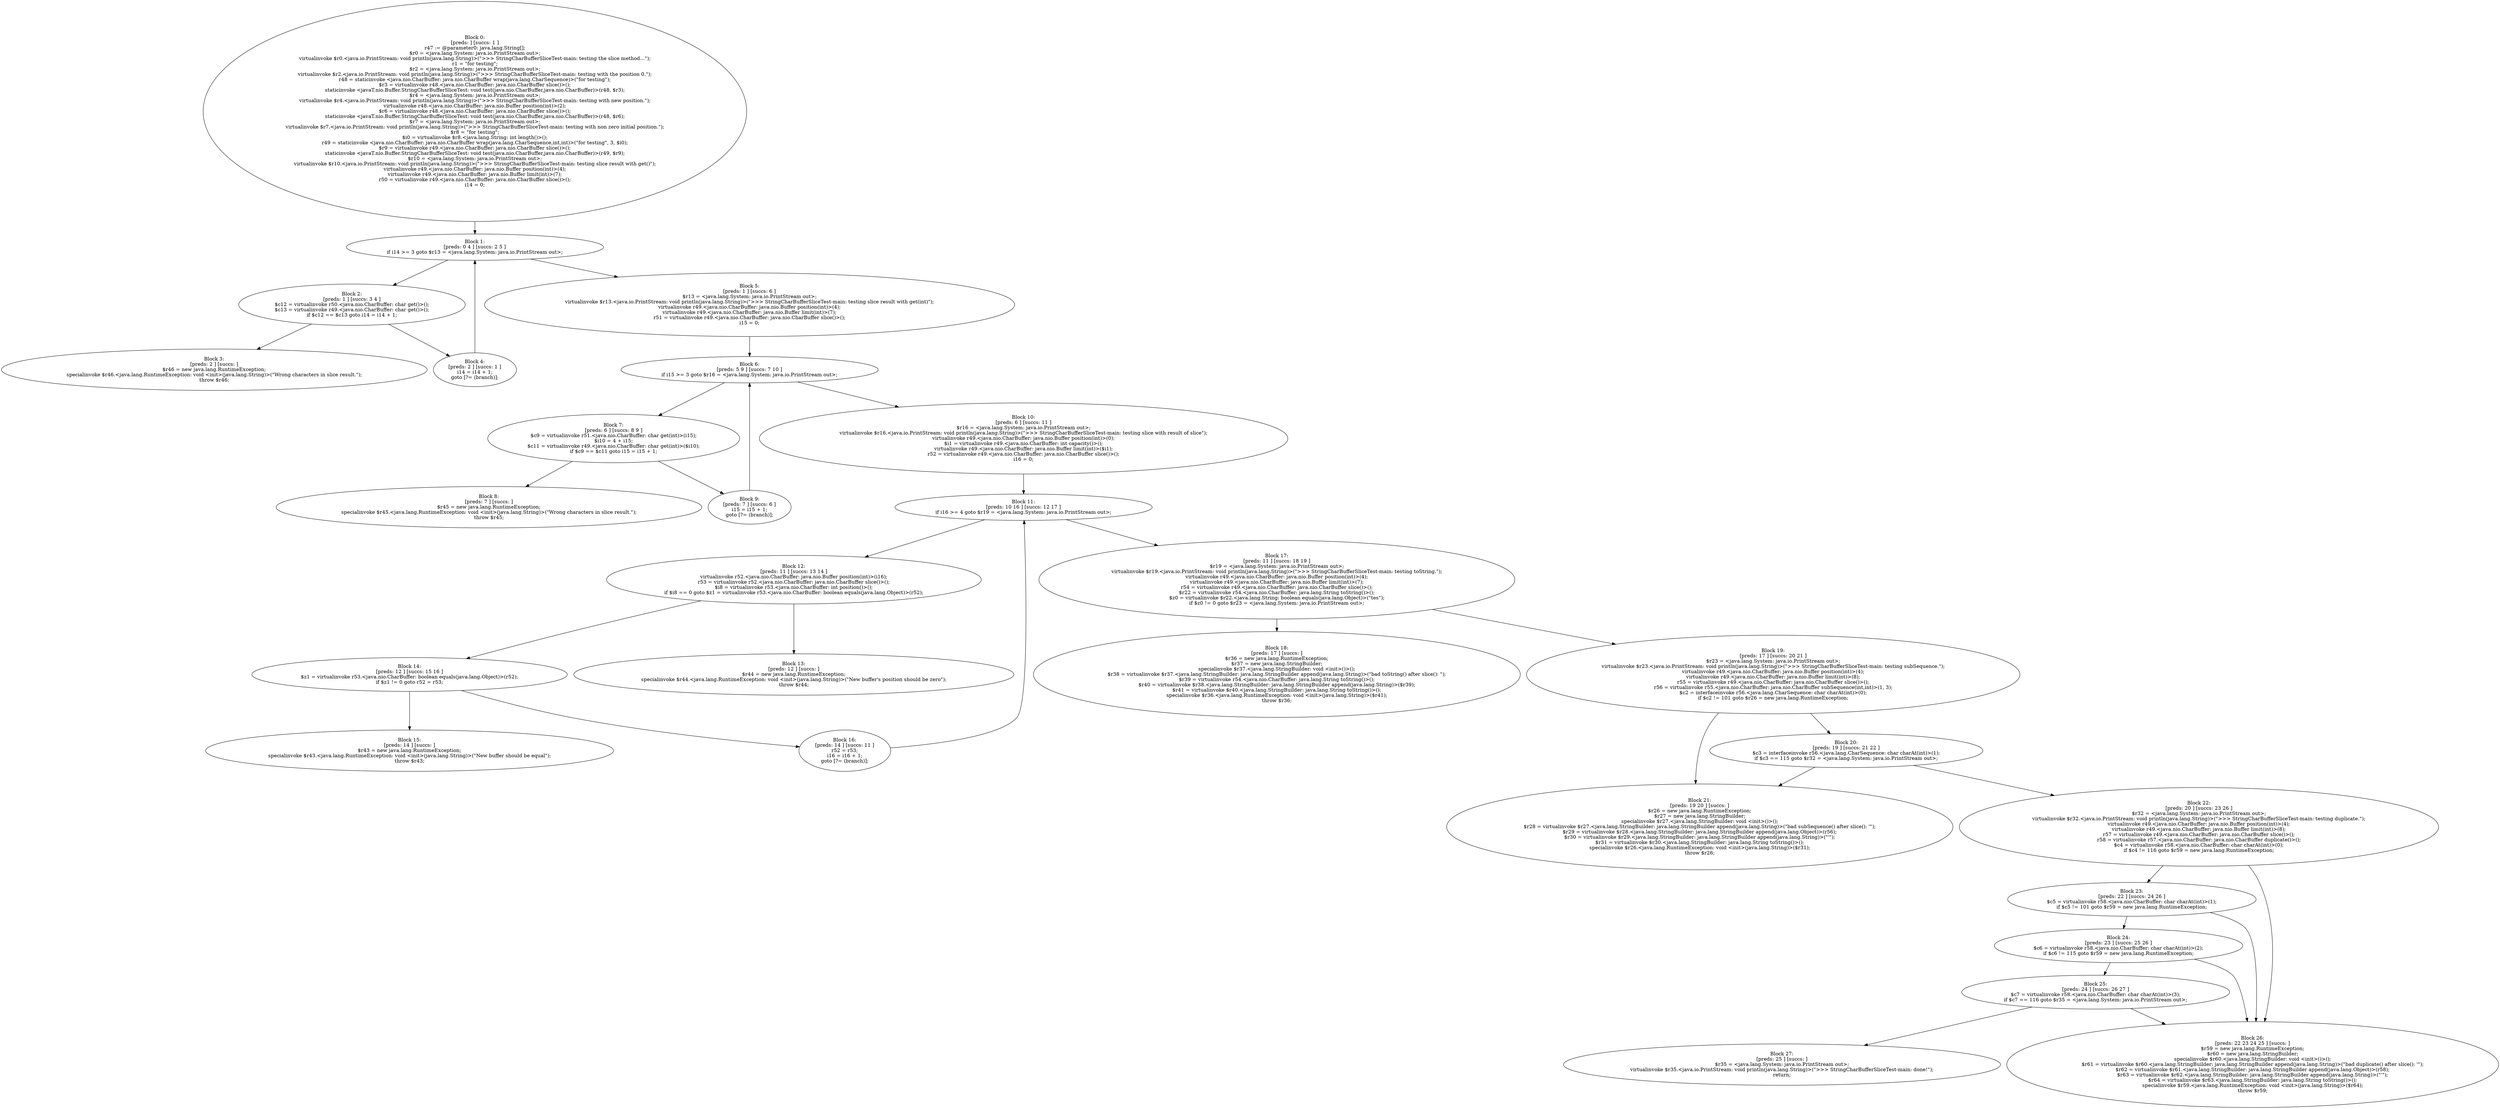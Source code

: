 digraph "unitGraph" {
    "Block 0:
[preds: ] [succs: 1 ]
r47 := @parameter0: java.lang.String[];
$r0 = <java.lang.System: java.io.PrintStream out>;
virtualinvoke $r0.<java.io.PrintStream: void println(java.lang.String)>(\">>> StringCharBufferSliceTest-main: testing the slice method...\");
r1 = \"for testing\";
$r2 = <java.lang.System: java.io.PrintStream out>;
virtualinvoke $r2.<java.io.PrintStream: void println(java.lang.String)>(\">>> StringCharBufferSliceTest-main: testing with the position 0.\");
r48 = staticinvoke <java.nio.CharBuffer: java.nio.CharBuffer wrap(java.lang.CharSequence)>(\"for testing\");
$r3 = virtualinvoke r48.<java.nio.CharBuffer: java.nio.CharBuffer slice()>();
staticinvoke <javaT.nio.Buffer.StringCharBufferSliceTest: void test(java.nio.CharBuffer,java.nio.CharBuffer)>(r48, $r3);
$r4 = <java.lang.System: java.io.PrintStream out>;
virtualinvoke $r4.<java.io.PrintStream: void println(java.lang.String)>(\">>> StringCharBufferSliceTest-main: testing with new position.\");
virtualinvoke r48.<java.nio.CharBuffer: java.nio.Buffer position(int)>(2);
$r6 = virtualinvoke r48.<java.nio.CharBuffer: java.nio.CharBuffer slice()>();
staticinvoke <javaT.nio.Buffer.StringCharBufferSliceTest: void test(java.nio.CharBuffer,java.nio.CharBuffer)>(r48, $r6);
$r7 = <java.lang.System: java.io.PrintStream out>;
virtualinvoke $r7.<java.io.PrintStream: void println(java.lang.String)>(\">>> StringCharBufferSliceTest-main: testing with non zero initial position.\");
$r8 = \"for testing\";
$i0 = virtualinvoke $r8.<java.lang.String: int length()>();
r49 = staticinvoke <java.nio.CharBuffer: java.nio.CharBuffer wrap(java.lang.CharSequence,int,int)>(\"for testing\", 3, $i0);
$r9 = virtualinvoke r49.<java.nio.CharBuffer: java.nio.CharBuffer slice()>();
staticinvoke <javaT.nio.Buffer.StringCharBufferSliceTest: void test(java.nio.CharBuffer,java.nio.CharBuffer)>(r49, $r9);
$r10 = <java.lang.System: java.io.PrintStream out>;
virtualinvoke $r10.<java.io.PrintStream: void println(java.lang.String)>(\">>> StringCharBufferSliceTest-main: testing slice result with get()\");
virtualinvoke r49.<java.nio.CharBuffer: java.nio.Buffer position(int)>(4);
virtualinvoke r49.<java.nio.CharBuffer: java.nio.Buffer limit(int)>(7);
r50 = virtualinvoke r49.<java.nio.CharBuffer: java.nio.CharBuffer slice()>();
i14 = 0;
"
    "Block 1:
[preds: 0 4 ] [succs: 2 5 ]
if i14 >= 3 goto $r13 = <java.lang.System: java.io.PrintStream out>;
"
    "Block 2:
[preds: 1 ] [succs: 3 4 ]
$c12 = virtualinvoke r50.<java.nio.CharBuffer: char get()>();
$c13 = virtualinvoke r49.<java.nio.CharBuffer: char get()>();
if $c12 == $c13 goto i14 = i14 + 1;
"
    "Block 3:
[preds: 2 ] [succs: ]
$r46 = new java.lang.RuntimeException;
specialinvoke $r46.<java.lang.RuntimeException: void <init>(java.lang.String)>(\"Wrong characters in slice result.\");
throw $r46;
"
    "Block 4:
[preds: 2 ] [succs: 1 ]
i14 = i14 + 1;
goto [?= (branch)];
"
    "Block 5:
[preds: 1 ] [succs: 6 ]
$r13 = <java.lang.System: java.io.PrintStream out>;
virtualinvoke $r13.<java.io.PrintStream: void println(java.lang.String)>(\">>> StringCharBufferSliceTest-main: testing slice result with get(int)\");
virtualinvoke r49.<java.nio.CharBuffer: java.nio.Buffer position(int)>(4);
virtualinvoke r49.<java.nio.CharBuffer: java.nio.Buffer limit(int)>(7);
r51 = virtualinvoke r49.<java.nio.CharBuffer: java.nio.CharBuffer slice()>();
i15 = 0;
"
    "Block 6:
[preds: 5 9 ] [succs: 7 10 ]
if i15 >= 3 goto $r16 = <java.lang.System: java.io.PrintStream out>;
"
    "Block 7:
[preds: 6 ] [succs: 8 9 ]
$c9 = virtualinvoke r51.<java.nio.CharBuffer: char get(int)>(i15);
$i10 = 4 + i15;
$c11 = virtualinvoke r49.<java.nio.CharBuffer: char get(int)>($i10);
if $c9 == $c11 goto i15 = i15 + 1;
"
    "Block 8:
[preds: 7 ] [succs: ]
$r45 = new java.lang.RuntimeException;
specialinvoke $r45.<java.lang.RuntimeException: void <init>(java.lang.String)>(\"Wrong characters in slice result.\");
throw $r45;
"
    "Block 9:
[preds: 7 ] [succs: 6 ]
i15 = i15 + 1;
goto [?= (branch)];
"
    "Block 10:
[preds: 6 ] [succs: 11 ]
$r16 = <java.lang.System: java.io.PrintStream out>;
virtualinvoke $r16.<java.io.PrintStream: void println(java.lang.String)>(\">>> StringCharBufferSliceTest-main: testing slice with result of slice\");
virtualinvoke r49.<java.nio.CharBuffer: java.nio.Buffer position(int)>(0);
$i1 = virtualinvoke r49.<java.nio.CharBuffer: int capacity()>();
virtualinvoke r49.<java.nio.CharBuffer: java.nio.Buffer limit(int)>($i1);
r52 = virtualinvoke r49.<java.nio.CharBuffer: java.nio.CharBuffer slice()>();
i16 = 0;
"
    "Block 11:
[preds: 10 16 ] [succs: 12 17 ]
if i16 >= 4 goto $r19 = <java.lang.System: java.io.PrintStream out>;
"
    "Block 12:
[preds: 11 ] [succs: 13 14 ]
virtualinvoke r52.<java.nio.CharBuffer: java.nio.Buffer position(int)>(i16);
r53 = virtualinvoke r52.<java.nio.CharBuffer: java.nio.CharBuffer slice()>();
$i8 = virtualinvoke r53.<java.nio.CharBuffer: int position()>();
if $i8 == 0 goto $z1 = virtualinvoke r53.<java.nio.CharBuffer: boolean equals(java.lang.Object)>(r52);
"
    "Block 13:
[preds: 12 ] [succs: ]
$r44 = new java.lang.RuntimeException;
specialinvoke $r44.<java.lang.RuntimeException: void <init>(java.lang.String)>(\"New buffer\'s position should be zero\");
throw $r44;
"
    "Block 14:
[preds: 12 ] [succs: 15 16 ]
$z1 = virtualinvoke r53.<java.nio.CharBuffer: boolean equals(java.lang.Object)>(r52);
if $z1 != 0 goto r52 = r53;
"
    "Block 15:
[preds: 14 ] [succs: ]
$r43 = new java.lang.RuntimeException;
specialinvoke $r43.<java.lang.RuntimeException: void <init>(java.lang.String)>(\"New buffer should be equal\");
throw $r43;
"
    "Block 16:
[preds: 14 ] [succs: 11 ]
r52 = r53;
i16 = i16 + 1;
goto [?= (branch)];
"
    "Block 17:
[preds: 11 ] [succs: 18 19 ]
$r19 = <java.lang.System: java.io.PrintStream out>;
virtualinvoke $r19.<java.io.PrintStream: void println(java.lang.String)>(\">>> StringCharBufferSliceTest-main: testing toString.\");
virtualinvoke r49.<java.nio.CharBuffer: java.nio.Buffer position(int)>(4);
virtualinvoke r49.<java.nio.CharBuffer: java.nio.Buffer limit(int)>(7);
r54 = virtualinvoke r49.<java.nio.CharBuffer: java.nio.CharBuffer slice()>();
$r22 = virtualinvoke r54.<java.nio.CharBuffer: java.lang.String toString()>();
$z0 = virtualinvoke $r22.<java.lang.String: boolean equals(java.lang.Object)>(\"tes\");
if $z0 != 0 goto $r23 = <java.lang.System: java.io.PrintStream out>;
"
    "Block 18:
[preds: 17 ] [succs: ]
$r36 = new java.lang.RuntimeException;
$r37 = new java.lang.StringBuilder;
specialinvoke $r37.<java.lang.StringBuilder: void <init>()>();
$r38 = virtualinvoke $r37.<java.lang.StringBuilder: java.lang.StringBuilder append(java.lang.String)>(\"bad toString() after slice(): \");
$r39 = virtualinvoke r54.<java.nio.CharBuffer: java.lang.String toString()>();
$r40 = virtualinvoke $r38.<java.lang.StringBuilder: java.lang.StringBuilder append(java.lang.String)>($r39);
$r41 = virtualinvoke $r40.<java.lang.StringBuilder: java.lang.String toString()>();
specialinvoke $r36.<java.lang.RuntimeException: void <init>(java.lang.String)>($r41);
throw $r36;
"
    "Block 19:
[preds: 17 ] [succs: 20 21 ]
$r23 = <java.lang.System: java.io.PrintStream out>;
virtualinvoke $r23.<java.io.PrintStream: void println(java.lang.String)>(\">>> StringCharBufferSliceTest-main: testing subSequence.\");
virtualinvoke r49.<java.nio.CharBuffer: java.nio.Buffer position(int)>(4);
virtualinvoke r49.<java.nio.CharBuffer: java.nio.Buffer limit(int)>(8);
r55 = virtualinvoke r49.<java.nio.CharBuffer: java.nio.CharBuffer slice()>();
r56 = virtualinvoke r55.<java.nio.CharBuffer: java.nio.CharBuffer subSequence(int,int)>(1, 3);
$c2 = interfaceinvoke r56.<java.lang.CharSequence: char charAt(int)>(0);
if $c2 != 101 goto $r26 = new java.lang.RuntimeException;
"
    "Block 20:
[preds: 19 ] [succs: 21 22 ]
$c3 = interfaceinvoke r56.<java.lang.CharSequence: char charAt(int)>(1);
if $c3 == 115 goto $r32 = <java.lang.System: java.io.PrintStream out>;
"
    "Block 21:
[preds: 19 20 ] [succs: ]
$r26 = new java.lang.RuntimeException;
$r27 = new java.lang.StringBuilder;
specialinvoke $r27.<java.lang.StringBuilder: void <init>()>();
$r28 = virtualinvoke $r27.<java.lang.StringBuilder: java.lang.StringBuilder append(java.lang.String)>(\"bad subSequence() after slice(): \'\");
$r29 = virtualinvoke $r28.<java.lang.StringBuilder: java.lang.StringBuilder append(java.lang.Object)>(r56);
$r30 = virtualinvoke $r29.<java.lang.StringBuilder: java.lang.StringBuilder append(java.lang.String)>(\"\'\");
$r31 = virtualinvoke $r30.<java.lang.StringBuilder: java.lang.String toString()>();
specialinvoke $r26.<java.lang.RuntimeException: void <init>(java.lang.String)>($r31);
throw $r26;
"
    "Block 22:
[preds: 20 ] [succs: 23 26 ]
$r32 = <java.lang.System: java.io.PrintStream out>;
virtualinvoke $r32.<java.io.PrintStream: void println(java.lang.String)>(\">>> StringCharBufferSliceTest-main: testing duplicate.\");
virtualinvoke r49.<java.nio.CharBuffer: java.nio.Buffer position(int)>(4);
virtualinvoke r49.<java.nio.CharBuffer: java.nio.Buffer limit(int)>(8);
r57 = virtualinvoke r49.<java.nio.CharBuffer: java.nio.CharBuffer slice()>();
r58 = virtualinvoke r57.<java.nio.CharBuffer: java.nio.CharBuffer duplicate()>();
$c4 = virtualinvoke r58.<java.nio.CharBuffer: char charAt(int)>(0);
if $c4 != 116 goto $r59 = new java.lang.RuntimeException;
"
    "Block 23:
[preds: 22 ] [succs: 24 26 ]
$c5 = virtualinvoke r58.<java.nio.CharBuffer: char charAt(int)>(1);
if $c5 != 101 goto $r59 = new java.lang.RuntimeException;
"
    "Block 24:
[preds: 23 ] [succs: 25 26 ]
$c6 = virtualinvoke r58.<java.nio.CharBuffer: char charAt(int)>(2);
if $c6 != 115 goto $r59 = new java.lang.RuntimeException;
"
    "Block 25:
[preds: 24 ] [succs: 26 27 ]
$c7 = virtualinvoke r58.<java.nio.CharBuffer: char charAt(int)>(3);
if $c7 == 116 goto $r35 = <java.lang.System: java.io.PrintStream out>;
"
    "Block 26:
[preds: 22 23 24 25 ] [succs: ]
$r59 = new java.lang.RuntimeException;
$r60 = new java.lang.StringBuilder;
specialinvoke $r60.<java.lang.StringBuilder: void <init>()>();
$r61 = virtualinvoke $r60.<java.lang.StringBuilder: java.lang.StringBuilder append(java.lang.String)>(\"bad duplicate() after slice(): \'\");
$r62 = virtualinvoke $r61.<java.lang.StringBuilder: java.lang.StringBuilder append(java.lang.Object)>(r58);
$r63 = virtualinvoke $r62.<java.lang.StringBuilder: java.lang.StringBuilder append(java.lang.String)>(\"\'\");
$r64 = virtualinvoke $r63.<java.lang.StringBuilder: java.lang.String toString()>();
specialinvoke $r59.<java.lang.RuntimeException: void <init>(java.lang.String)>($r64);
throw $r59;
"
    "Block 27:
[preds: 25 ] [succs: ]
$r35 = <java.lang.System: java.io.PrintStream out>;
virtualinvoke $r35.<java.io.PrintStream: void println(java.lang.String)>(\">>> StringCharBufferSliceTest-main: done!\");
return;
"
    "Block 0:
[preds: ] [succs: 1 ]
r47 := @parameter0: java.lang.String[];
$r0 = <java.lang.System: java.io.PrintStream out>;
virtualinvoke $r0.<java.io.PrintStream: void println(java.lang.String)>(\">>> StringCharBufferSliceTest-main: testing the slice method...\");
r1 = \"for testing\";
$r2 = <java.lang.System: java.io.PrintStream out>;
virtualinvoke $r2.<java.io.PrintStream: void println(java.lang.String)>(\">>> StringCharBufferSliceTest-main: testing with the position 0.\");
r48 = staticinvoke <java.nio.CharBuffer: java.nio.CharBuffer wrap(java.lang.CharSequence)>(\"for testing\");
$r3 = virtualinvoke r48.<java.nio.CharBuffer: java.nio.CharBuffer slice()>();
staticinvoke <javaT.nio.Buffer.StringCharBufferSliceTest: void test(java.nio.CharBuffer,java.nio.CharBuffer)>(r48, $r3);
$r4 = <java.lang.System: java.io.PrintStream out>;
virtualinvoke $r4.<java.io.PrintStream: void println(java.lang.String)>(\">>> StringCharBufferSliceTest-main: testing with new position.\");
virtualinvoke r48.<java.nio.CharBuffer: java.nio.Buffer position(int)>(2);
$r6 = virtualinvoke r48.<java.nio.CharBuffer: java.nio.CharBuffer slice()>();
staticinvoke <javaT.nio.Buffer.StringCharBufferSliceTest: void test(java.nio.CharBuffer,java.nio.CharBuffer)>(r48, $r6);
$r7 = <java.lang.System: java.io.PrintStream out>;
virtualinvoke $r7.<java.io.PrintStream: void println(java.lang.String)>(\">>> StringCharBufferSliceTest-main: testing with non zero initial position.\");
$r8 = \"for testing\";
$i0 = virtualinvoke $r8.<java.lang.String: int length()>();
r49 = staticinvoke <java.nio.CharBuffer: java.nio.CharBuffer wrap(java.lang.CharSequence,int,int)>(\"for testing\", 3, $i0);
$r9 = virtualinvoke r49.<java.nio.CharBuffer: java.nio.CharBuffer slice()>();
staticinvoke <javaT.nio.Buffer.StringCharBufferSliceTest: void test(java.nio.CharBuffer,java.nio.CharBuffer)>(r49, $r9);
$r10 = <java.lang.System: java.io.PrintStream out>;
virtualinvoke $r10.<java.io.PrintStream: void println(java.lang.String)>(\">>> StringCharBufferSliceTest-main: testing slice result with get()\");
virtualinvoke r49.<java.nio.CharBuffer: java.nio.Buffer position(int)>(4);
virtualinvoke r49.<java.nio.CharBuffer: java.nio.Buffer limit(int)>(7);
r50 = virtualinvoke r49.<java.nio.CharBuffer: java.nio.CharBuffer slice()>();
i14 = 0;
"->"Block 1:
[preds: 0 4 ] [succs: 2 5 ]
if i14 >= 3 goto $r13 = <java.lang.System: java.io.PrintStream out>;
";
    "Block 1:
[preds: 0 4 ] [succs: 2 5 ]
if i14 >= 3 goto $r13 = <java.lang.System: java.io.PrintStream out>;
"->"Block 2:
[preds: 1 ] [succs: 3 4 ]
$c12 = virtualinvoke r50.<java.nio.CharBuffer: char get()>();
$c13 = virtualinvoke r49.<java.nio.CharBuffer: char get()>();
if $c12 == $c13 goto i14 = i14 + 1;
";
    "Block 1:
[preds: 0 4 ] [succs: 2 5 ]
if i14 >= 3 goto $r13 = <java.lang.System: java.io.PrintStream out>;
"->"Block 5:
[preds: 1 ] [succs: 6 ]
$r13 = <java.lang.System: java.io.PrintStream out>;
virtualinvoke $r13.<java.io.PrintStream: void println(java.lang.String)>(\">>> StringCharBufferSliceTest-main: testing slice result with get(int)\");
virtualinvoke r49.<java.nio.CharBuffer: java.nio.Buffer position(int)>(4);
virtualinvoke r49.<java.nio.CharBuffer: java.nio.Buffer limit(int)>(7);
r51 = virtualinvoke r49.<java.nio.CharBuffer: java.nio.CharBuffer slice()>();
i15 = 0;
";
    "Block 2:
[preds: 1 ] [succs: 3 4 ]
$c12 = virtualinvoke r50.<java.nio.CharBuffer: char get()>();
$c13 = virtualinvoke r49.<java.nio.CharBuffer: char get()>();
if $c12 == $c13 goto i14 = i14 + 1;
"->"Block 3:
[preds: 2 ] [succs: ]
$r46 = new java.lang.RuntimeException;
specialinvoke $r46.<java.lang.RuntimeException: void <init>(java.lang.String)>(\"Wrong characters in slice result.\");
throw $r46;
";
    "Block 2:
[preds: 1 ] [succs: 3 4 ]
$c12 = virtualinvoke r50.<java.nio.CharBuffer: char get()>();
$c13 = virtualinvoke r49.<java.nio.CharBuffer: char get()>();
if $c12 == $c13 goto i14 = i14 + 1;
"->"Block 4:
[preds: 2 ] [succs: 1 ]
i14 = i14 + 1;
goto [?= (branch)];
";
    "Block 4:
[preds: 2 ] [succs: 1 ]
i14 = i14 + 1;
goto [?= (branch)];
"->"Block 1:
[preds: 0 4 ] [succs: 2 5 ]
if i14 >= 3 goto $r13 = <java.lang.System: java.io.PrintStream out>;
";
    "Block 5:
[preds: 1 ] [succs: 6 ]
$r13 = <java.lang.System: java.io.PrintStream out>;
virtualinvoke $r13.<java.io.PrintStream: void println(java.lang.String)>(\">>> StringCharBufferSliceTest-main: testing slice result with get(int)\");
virtualinvoke r49.<java.nio.CharBuffer: java.nio.Buffer position(int)>(4);
virtualinvoke r49.<java.nio.CharBuffer: java.nio.Buffer limit(int)>(7);
r51 = virtualinvoke r49.<java.nio.CharBuffer: java.nio.CharBuffer slice()>();
i15 = 0;
"->"Block 6:
[preds: 5 9 ] [succs: 7 10 ]
if i15 >= 3 goto $r16 = <java.lang.System: java.io.PrintStream out>;
";
    "Block 6:
[preds: 5 9 ] [succs: 7 10 ]
if i15 >= 3 goto $r16 = <java.lang.System: java.io.PrintStream out>;
"->"Block 7:
[preds: 6 ] [succs: 8 9 ]
$c9 = virtualinvoke r51.<java.nio.CharBuffer: char get(int)>(i15);
$i10 = 4 + i15;
$c11 = virtualinvoke r49.<java.nio.CharBuffer: char get(int)>($i10);
if $c9 == $c11 goto i15 = i15 + 1;
";
    "Block 6:
[preds: 5 9 ] [succs: 7 10 ]
if i15 >= 3 goto $r16 = <java.lang.System: java.io.PrintStream out>;
"->"Block 10:
[preds: 6 ] [succs: 11 ]
$r16 = <java.lang.System: java.io.PrintStream out>;
virtualinvoke $r16.<java.io.PrintStream: void println(java.lang.String)>(\">>> StringCharBufferSliceTest-main: testing slice with result of slice\");
virtualinvoke r49.<java.nio.CharBuffer: java.nio.Buffer position(int)>(0);
$i1 = virtualinvoke r49.<java.nio.CharBuffer: int capacity()>();
virtualinvoke r49.<java.nio.CharBuffer: java.nio.Buffer limit(int)>($i1);
r52 = virtualinvoke r49.<java.nio.CharBuffer: java.nio.CharBuffer slice()>();
i16 = 0;
";
    "Block 7:
[preds: 6 ] [succs: 8 9 ]
$c9 = virtualinvoke r51.<java.nio.CharBuffer: char get(int)>(i15);
$i10 = 4 + i15;
$c11 = virtualinvoke r49.<java.nio.CharBuffer: char get(int)>($i10);
if $c9 == $c11 goto i15 = i15 + 1;
"->"Block 8:
[preds: 7 ] [succs: ]
$r45 = new java.lang.RuntimeException;
specialinvoke $r45.<java.lang.RuntimeException: void <init>(java.lang.String)>(\"Wrong characters in slice result.\");
throw $r45;
";
    "Block 7:
[preds: 6 ] [succs: 8 9 ]
$c9 = virtualinvoke r51.<java.nio.CharBuffer: char get(int)>(i15);
$i10 = 4 + i15;
$c11 = virtualinvoke r49.<java.nio.CharBuffer: char get(int)>($i10);
if $c9 == $c11 goto i15 = i15 + 1;
"->"Block 9:
[preds: 7 ] [succs: 6 ]
i15 = i15 + 1;
goto [?= (branch)];
";
    "Block 9:
[preds: 7 ] [succs: 6 ]
i15 = i15 + 1;
goto [?= (branch)];
"->"Block 6:
[preds: 5 9 ] [succs: 7 10 ]
if i15 >= 3 goto $r16 = <java.lang.System: java.io.PrintStream out>;
";
    "Block 10:
[preds: 6 ] [succs: 11 ]
$r16 = <java.lang.System: java.io.PrintStream out>;
virtualinvoke $r16.<java.io.PrintStream: void println(java.lang.String)>(\">>> StringCharBufferSliceTest-main: testing slice with result of slice\");
virtualinvoke r49.<java.nio.CharBuffer: java.nio.Buffer position(int)>(0);
$i1 = virtualinvoke r49.<java.nio.CharBuffer: int capacity()>();
virtualinvoke r49.<java.nio.CharBuffer: java.nio.Buffer limit(int)>($i1);
r52 = virtualinvoke r49.<java.nio.CharBuffer: java.nio.CharBuffer slice()>();
i16 = 0;
"->"Block 11:
[preds: 10 16 ] [succs: 12 17 ]
if i16 >= 4 goto $r19 = <java.lang.System: java.io.PrintStream out>;
";
    "Block 11:
[preds: 10 16 ] [succs: 12 17 ]
if i16 >= 4 goto $r19 = <java.lang.System: java.io.PrintStream out>;
"->"Block 12:
[preds: 11 ] [succs: 13 14 ]
virtualinvoke r52.<java.nio.CharBuffer: java.nio.Buffer position(int)>(i16);
r53 = virtualinvoke r52.<java.nio.CharBuffer: java.nio.CharBuffer slice()>();
$i8 = virtualinvoke r53.<java.nio.CharBuffer: int position()>();
if $i8 == 0 goto $z1 = virtualinvoke r53.<java.nio.CharBuffer: boolean equals(java.lang.Object)>(r52);
";
    "Block 11:
[preds: 10 16 ] [succs: 12 17 ]
if i16 >= 4 goto $r19 = <java.lang.System: java.io.PrintStream out>;
"->"Block 17:
[preds: 11 ] [succs: 18 19 ]
$r19 = <java.lang.System: java.io.PrintStream out>;
virtualinvoke $r19.<java.io.PrintStream: void println(java.lang.String)>(\">>> StringCharBufferSliceTest-main: testing toString.\");
virtualinvoke r49.<java.nio.CharBuffer: java.nio.Buffer position(int)>(4);
virtualinvoke r49.<java.nio.CharBuffer: java.nio.Buffer limit(int)>(7);
r54 = virtualinvoke r49.<java.nio.CharBuffer: java.nio.CharBuffer slice()>();
$r22 = virtualinvoke r54.<java.nio.CharBuffer: java.lang.String toString()>();
$z0 = virtualinvoke $r22.<java.lang.String: boolean equals(java.lang.Object)>(\"tes\");
if $z0 != 0 goto $r23 = <java.lang.System: java.io.PrintStream out>;
";
    "Block 12:
[preds: 11 ] [succs: 13 14 ]
virtualinvoke r52.<java.nio.CharBuffer: java.nio.Buffer position(int)>(i16);
r53 = virtualinvoke r52.<java.nio.CharBuffer: java.nio.CharBuffer slice()>();
$i8 = virtualinvoke r53.<java.nio.CharBuffer: int position()>();
if $i8 == 0 goto $z1 = virtualinvoke r53.<java.nio.CharBuffer: boolean equals(java.lang.Object)>(r52);
"->"Block 13:
[preds: 12 ] [succs: ]
$r44 = new java.lang.RuntimeException;
specialinvoke $r44.<java.lang.RuntimeException: void <init>(java.lang.String)>(\"New buffer\'s position should be zero\");
throw $r44;
";
    "Block 12:
[preds: 11 ] [succs: 13 14 ]
virtualinvoke r52.<java.nio.CharBuffer: java.nio.Buffer position(int)>(i16);
r53 = virtualinvoke r52.<java.nio.CharBuffer: java.nio.CharBuffer slice()>();
$i8 = virtualinvoke r53.<java.nio.CharBuffer: int position()>();
if $i8 == 0 goto $z1 = virtualinvoke r53.<java.nio.CharBuffer: boolean equals(java.lang.Object)>(r52);
"->"Block 14:
[preds: 12 ] [succs: 15 16 ]
$z1 = virtualinvoke r53.<java.nio.CharBuffer: boolean equals(java.lang.Object)>(r52);
if $z1 != 0 goto r52 = r53;
";
    "Block 14:
[preds: 12 ] [succs: 15 16 ]
$z1 = virtualinvoke r53.<java.nio.CharBuffer: boolean equals(java.lang.Object)>(r52);
if $z1 != 0 goto r52 = r53;
"->"Block 15:
[preds: 14 ] [succs: ]
$r43 = new java.lang.RuntimeException;
specialinvoke $r43.<java.lang.RuntimeException: void <init>(java.lang.String)>(\"New buffer should be equal\");
throw $r43;
";
    "Block 14:
[preds: 12 ] [succs: 15 16 ]
$z1 = virtualinvoke r53.<java.nio.CharBuffer: boolean equals(java.lang.Object)>(r52);
if $z1 != 0 goto r52 = r53;
"->"Block 16:
[preds: 14 ] [succs: 11 ]
r52 = r53;
i16 = i16 + 1;
goto [?= (branch)];
";
    "Block 16:
[preds: 14 ] [succs: 11 ]
r52 = r53;
i16 = i16 + 1;
goto [?= (branch)];
"->"Block 11:
[preds: 10 16 ] [succs: 12 17 ]
if i16 >= 4 goto $r19 = <java.lang.System: java.io.PrintStream out>;
";
    "Block 17:
[preds: 11 ] [succs: 18 19 ]
$r19 = <java.lang.System: java.io.PrintStream out>;
virtualinvoke $r19.<java.io.PrintStream: void println(java.lang.String)>(\">>> StringCharBufferSliceTest-main: testing toString.\");
virtualinvoke r49.<java.nio.CharBuffer: java.nio.Buffer position(int)>(4);
virtualinvoke r49.<java.nio.CharBuffer: java.nio.Buffer limit(int)>(7);
r54 = virtualinvoke r49.<java.nio.CharBuffer: java.nio.CharBuffer slice()>();
$r22 = virtualinvoke r54.<java.nio.CharBuffer: java.lang.String toString()>();
$z0 = virtualinvoke $r22.<java.lang.String: boolean equals(java.lang.Object)>(\"tes\");
if $z0 != 0 goto $r23 = <java.lang.System: java.io.PrintStream out>;
"->"Block 18:
[preds: 17 ] [succs: ]
$r36 = new java.lang.RuntimeException;
$r37 = new java.lang.StringBuilder;
specialinvoke $r37.<java.lang.StringBuilder: void <init>()>();
$r38 = virtualinvoke $r37.<java.lang.StringBuilder: java.lang.StringBuilder append(java.lang.String)>(\"bad toString() after slice(): \");
$r39 = virtualinvoke r54.<java.nio.CharBuffer: java.lang.String toString()>();
$r40 = virtualinvoke $r38.<java.lang.StringBuilder: java.lang.StringBuilder append(java.lang.String)>($r39);
$r41 = virtualinvoke $r40.<java.lang.StringBuilder: java.lang.String toString()>();
specialinvoke $r36.<java.lang.RuntimeException: void <init>(java.lang.String)>($r41);
throw $r36;
";
    "Block 17:
[preds: 11 ] [succs: 18 19 ]
$r19 = <java.lang.System: java.io.PrintStream out>;
virtualinvoke $r19.<java.io.PrintStream: void println(java.lang.String)>(\">>> StringCharBufferSliceTest-main: testing toString.\");
virtualinvoke r49.<java.nio.CharBuffer: java.nio.Buffer position(int)>(4);
virtualinvoke r49.<java.nio.CharBuffer: java.nio.Buffer limit(int)>(7);
r54 = virtualinvoke r49.<java.nio.CharBuffer: java.nio.CharBuffer slice()>();
$r22 = virtualinvoke r54.<java.nio.CharBuffer: java.lang.String toString()>();
$z0 = virtualinvoke $r22.<java.lang.String: boolean equals(java.lang.Object)>(\"tes\");
if $z0 != 0 goto $r23 = <java.lang.System: java.io.PrintStream out>;
"->"Block 19:
[preds: 17 ] [succs: 20 21 ]
$r23 = <java.lang.System: java.io.PrintStream out>;
virtualinvoke $r23.<java.io.PrintStream: void println(java.lang.String)>(\">>> StringCharBufferSliceTest-main: testing subSequence.\");
virtualinvoke r49.<java.nio.CharBuffer: java.nio.Buffer position(int)>(4);
virtualinvoke r49.<java.nio.CharBuffer: java.nio.Buffer limit(int)>(8);
r55 = virtualinvoke r49.<java.nio.CharBuffer: java.nio.CharBuffer slice()>();
r56 = virtualinvoke r55.<java.nio.CharBuffer: java.nio.CharBuffer subSequence(int,int)>(1, 3);
$c2 = interfaceinvoke r56.<java.lang.CharSequence: char charAt(int)>(0);
if $c2 != 101 goto $r26 = new java.lang.RuntimeException;
";
    "Block 19:
[preds: 17 ] [succs: 20 21 ]
$r23 = <java.lang.System: java.io.PrintStream out>;
virtualinvoke $r23.<java.io.PrintStream: void println(java.lang.String)>(\">>> StringCharBufferSliceTest-main: testing subSequence.\");
virtualinvoke r49.<java.nio.CharBuffer: java.nio.Buffer position(int)>(4);
virtualinvoke r49.<java.nio.CharBuffer: java.nio.Buffer limit(int)>(8);
r55 = virtualinvoke r49.<java.nio.CharBuffer: java.nio.CharBuffer slice()>();
r56 = virtualinvoke r55.<java.nio.CharBuffer: java.nio.CharBuffer subSequence(int,int)>(1, 3);
$c2 = interfaceinvoke r56.<java.lang.CharSequence: char charAt(int)>(0);
if $c2 != 101 goto $r26 = new java.lang.RuntimeException;
"->"Block 20:
[preds: 19 ] [succs: 21 22 ]
$c3 = interfaceinvoke r56.<java.lang.CharSequence: char charAt(int)>(1);
if $c3 == 115 goto $r32 = <java.lang.System: java.io.PrintStream out>;
";
    "Block 19:
[preds: 17 ] [succs: 20 21 ]
$r23 = <java.lang.System: java.io.PrintStream out>;
virtualinvoke $r23.<java.io.PrintStream: void println(java.lang.String)>(\">>> StringCharBufferSliceTest-main: testing subSequence.\");
virtualinvoke r49.<java.nio.CharBuffer: java.nio.Buffer position(int)>(4);
virtualinvoke r49.<java.nio.CharBuffer: java.nio.Buffer limit(int)>(8);
r55 = virtualinvoke r49.<java.nio.CharBuffer: java.nio.CharBuffer slice()>();
r56 = virtualinvoke r55.<java.nio.CharBuffer: java.nio.CharBuffer subSequence(int,int)>(1, 3);
$c2 = interfaceinvoke r56.<java.lang.CharSequence: char charAt(int)>(0);
if $c2 != 101 goto $r26 = new java.lang.RuntimeException;
"->"Block 21:
[preds: 19 20 ] [succs: ]
$r26 = new java.lang.RuntimeException;
$r27 = new java.lang.StringBuilder;
specialinvoke $r27.<java.lang.StringBuilder: void <init>()>();
$r28 = virtualinvoke $r27.<java.lang.StringBuilder: java.lang.StringBuilder append(java.lang.String)>(\"bad subSequence() after slice(): \'\");
$r29 = virtualinvoke $r28.<java.lang.StringBuilder: java.lang.StringBuilder append(java.lang.Object)>(r56);
$r30 = virtualinvoke $r29.<java.lang.StringBuilder: java.lang.StringBuilder append(java.lang.String)>(\"\'\");
$r31 = virtualinvoke $r30.<java.lang.StringBuilder: java.lang.String toString()>();
specialinvoke $r26.<java.lang.RuntimeException: void <init>(java.lang.String)>($r31);
throw $r26;
";
    "Block 20:
[preds: 19 ] [succs: 21 22 ]
$c3 = interfaceinvoke r56.<java.lang.CharSequence: char charAt(int)>(1);
if $c3 == 115 goto $r32 = <java.lang.System: java.io.PrintStream out>;
"->"Block 21:
[preds: 19 20 ] [succs: ]
$r26 = new java.lang.RuntimeException;
$r27 = new java.lang.StringBuilder;
specialinvoke $r27.<java.lang.StringBuilder: void <init>()>();
$r28 = virtualinvoke $r27.<java.lang.StringBuilder: java.lang.StringBuilder append(java.lang.String)>(\"bad subSequence() after slice(): \'\");
$r29 = virtualinvoke $r28.<java.lang.StringBuilder: java.lang.StringBuilder append(java.lang.Object)>(r56);
$r30 = virtualinvoke $r29.<java.lang.StringBuilder: java.lang.StringBuilder append(java.lang.String)>(\"\'\");
$r31 = virtualinvoke $r30.<java.lang.StringBuilder: java.lang.String toString()>();
specialinvoke $r26.<java.lang.RuntimeException: void <init>(java.lang.String)>($r31);
throw $r26;
";
    "Block 20:
[preds: 19 ] [succs: 21 22 ]
$c3 = interfaceinvoke r56.<java.lang.CharSequence: char charAt(int)>(1);
if $c3 == 115 goto $r32 = <java.lang.System: java.io.PrintStream out>;
"->"Block 22:
[preds: 20 ] [succs: 23 26 ]
$r32 = <java.lang.System: java.io.PrintStream out>;
virtualinvoke $r32.<java.io.PrintStream: void println(java.lang.String)>(\">>> StringCharBufferSliceTest-main: testing duplicate.\");
virtualinvoke r49.<java.nio.CharBuffer: java.nio.Buffer position(int)>(4);
virtualinvoke r49.<java.nio.CharBuffer: java.nio.Buffer limit(int)>(8);
r57 = virtualinvoke r49.<java.nio.CharBuffer: java.nio.CharBuffer slice()>();
r58 = virtualinvoke r57.<java.nio.CharBuffer: java.nio.CharBuffer duplicate()>();
$c4 = virtualinvoke r58.<java.nio.CharBuffer: char charAt(int)>(0);
if $c4 != 116 goto $r59 = new java.lang.RuntimeException;
";
    "Block 22:
[preds: 20 ] [succs: 23 26 ]
$r32 = <java.lang.System: java.io.PrintStream out>;
virtualinvoke $r32.<java.io.PrintStream: void println(java.lang.String)>(\">>> StringCharBufferSliceTest-main: testing duplicate.\");
virtualinvoke r49.<java.nio.CharBuffer: java.nio.Buffer position(int)>(4);
virtualinvoke r49.<java.nio.CharBuffer: java.nio.Buffer limit(int)>(8);
r57 = virtualinvoke r49.<java.nio.CharBuffer: java.nio.CharBuffer slice()>();
r58 = virtualinvoke r57.<java.nio.CharBuffer: java.nio.CharBuffer duplicate()>();
$c4 = virtualinvoke r58.<java.nio.CharBuffer: char charAt(int)>(0);
if $c4 != 116 goto $r59 = new java.lang.RuntimeException;
"->"Block 23:
[preds: 22 ] [succs: 24 26 ]
$c5 = virtualinvoke r58.<java.nio.CharBuffer: char charAt(int)>(1);
if $c5 != 101 goto $r59 = new java.lang.RuntimeException;
";
    "Block 22:
[preds: 20 ] [succs: 23 26 ]
$r32 = <java.lang.System: java.io.PrintStream out>;
virtualinvoke $r32.<java.io.PrintStream: void println(java.lang.String)>(\">>> StringCharBufferSliceTest-main: testing duplicate.\");
virtualinvoke r49.<java.nio.CharBuffer: java.nio.Buffer position(int)>(4);
virtualinvoke r49.<java.nio.CharBuffer: java.nio.Buffer limit(int)>(8);
r57 = virtualinvoke r49.<java.nio.CharBuffer: java.nio.CharBuffer slice()>();
r58 = virtualinvoke r57.<java.nio.CharBuffer: java.nio.CharBuffer duplicate()>();
$c4 = virtualinvoke r58.<java.nio.CharBuffer: char charAt(int)>(0);
if $c4 != 116 goto $r59 = new java.lang.RuntimeException;
"->"Block 26:
[preds: 22 23 24 25 ] [succs: ]
$r59 = new java.lang.RuntimeException;
$r60 = new java.lang.StringBuilder;
specialinvoke $r60.<java.lang.StringBuilder: void <init>()>();
$r61 = virtualinvoke $r60.<java.lang.StringBuilder: java.lang.StringBuilder append(java.lang.String)>(\"bad duplicate() after slice(): \'\");
$r62 = virtualinvoke $r61.<java.lang.StringBuilder: java.lang.StringBuilder append(java.lang.Object)>(r58);
$r63 = virtualinvoke $r62.<java.lang.StringBuilder: java.lang.StringBuilder append(java.lang.String)>(\"\'\");
$r64 = virtualinvoke $r63.<java.lang.StringBuilder: java.lang.String toString()>();
specialinvoke $r59.<java.lang.RuntimeException: void <init>(java.lang.String)>($r64);
throw $r59;
";
    "Block 23:
[preds: 22 ] [succs: 24 26 ]
$c5 = virtualinvoke r58.<java.nio.CharBuffer: char charAt(int)>(1);
if $c5 != 101 goto $r59 = new java.lang.RuntimeException;
"->"Block 24:
[preds: 23 ] [succs: 25 26 ]
$c6 = virtualinvoke r58.<java.nio.CharBuffer: char charAt(int)>(2);
if $c6 != 115 goto $r59 = new java.lang.RuntimeException;
";
    "Block 23:
[preds: 22 ] [succs: 24 26 ]
$c5 = virtualinvoke r58.<java.nio.CharBuffer: char charAt(int)>(1);
if $c5 != 101 goto $r59 = new java.lang.RuntimeException;
"->"Block 26:
[preds: 22 23 24 25 ] [succs: ]
$r59 = new java.lang.RuntimeException;
$r60 = new java.lang.StringBuilder;
specialinvoke $r60.<java.lang.StringBuilder: void <init>()>();
$r61 = virtualinvoke $r60.<java.lang.StringBuilder: java.lang.StringBuilder append(java.lang.String)>(\"bad duplicate() after slice(): \'\");
$r62 = virtualinvoke $r61.<java.lang.StringBuilder: java.lang.StringBuilder append(java.lang.Object)>(r58);
$r63 = virtualinvoke $r62.<java.lang.StringBuilder: java.lang.StringBuilder append(java.lang.String)>(\"\'\");
$r64 = virtualinvoke $r63.<java.lang.StringBuilder: java.lang.String toString()>();
specialinvoke $r59.<java.lang.RuntimeException: void <init>(java.lang.String)>($r64);
throw $r59;
";
    "Block 24:
[preds: 23 ] [succs: 25 26 ]
$c6 = virtualinvoke r58.<java.nio.CharBuffer: char charAt(int)>(2);
if $c6 != 115 goto $r59 = new java.lang.RuntimeException;
"->"Block 25:
[preds: 24 ] [succs: 26 27 ]
$c7 = virtualinvoke r58.<java.nio.CharBuffer: char charAt(int)>(3);
if $c7 == 116 goto $r35 = <java.lang.System: java.io.PrintStream out>;
";
    "Block 24:
[preds: 23 ] [succs: 25 26 ]
$c6 = virtualinvoke r58.<java.nio.CharBuffer: char charAt(int)>(2);
if $c6 != 115 goto $r59 = new java.lang.RuntimeException;
"->"Block 26:
[preds: 22 23 24 25 ] [succs: ]
$r59 = new java.lang.RuntimeException;
$r60 = new java.lang.StringBuilder;
specialinvoke $r60.<java.lang.StringBuilder: void <init>()>();
$r61 = virtualinvoke $r60.<java.lang.StringBuilder: java.lang.StringBuilder append(java.lang.String)>(\"bad duplicate() after slice(): \'\");
$r62 = virtualinvoke $r61.<java.lang.StringBuilder: java.lang.StringBuilder append(java.lang.Object)>(r58);
$r63 = virtualinvoke $r62.<java.lang.StringBuilder: java.lang.StringBuilder append(java.lang.String)>(\"\'\");
$r64 = virtualinvoke $r63.<java.lang.StringBuilder: java.lang.String toString()>();
specialinvoke $r59.<java.lang.RuntimeException: void <init>(java.lang.String)>($r64);
throw $r59;
";
    "Block 25:
[preds: 24 ] [succs: 26 27 ]
$c7 = virtualinvoke r58.<java.nio.CharBuffer: char charAt(int)>(3);
if $c7 == 116 goto $r35 = <java.lang.System: java.io.PrintStream out>;
"->"Block 26:
[preds: 22 23 24 25 ] [succs: ]
$r59 = new java.lang.RuntimeException;
$r60 = new java.lang.StringBuilder;
specialinvoke $r60.<java.lang.StringBuilder: void <init>()>();
$r61 = virtualinvoke $r60.<java.lang.StringBuilder: java.lang.StringBuilder append(java.lang.String)>(\"bad duplicate() after slice(): \'\");
$r62 = virtualinvoke $r61.<java.lang.StringBuilder: java.lang.StringBuilder append(java.lang.Object)>(r58);
$r63 = virtualinvoke $r62.<java.lang.StringBuilder: java.lang.StringBuilder append(java.lang.String)>(\"\'\");
$r64 = virtualinvoke $r63.<java.lang.StringBuilder: java.lang.String toString()>();
specialinvoke $r59.<java.lang.RuntimeException: void <init>(java.lang.String)>($r64);
throw $r59;
";
    "Block 25:
[preds: 24 ] [succs: 26 27 ]
$c7 = virtualinvoke r58.<java.nio.CharBuffer: char charAt(int)>(3);
if $c7 == 116 goto $r35 = <java.lang.System: java.io.PrintStream out>;
"->"Block 27:
[preds: 25 ] [succs: ]
$r35 = <java.lang.System: java.io.PrintStream out>;
virtualinvoke $r35.<java.io.PrintStream: void println(java.lang.String)>(\">>> StringCharBufferSliceTest-main: done!\");
return;
";
}
